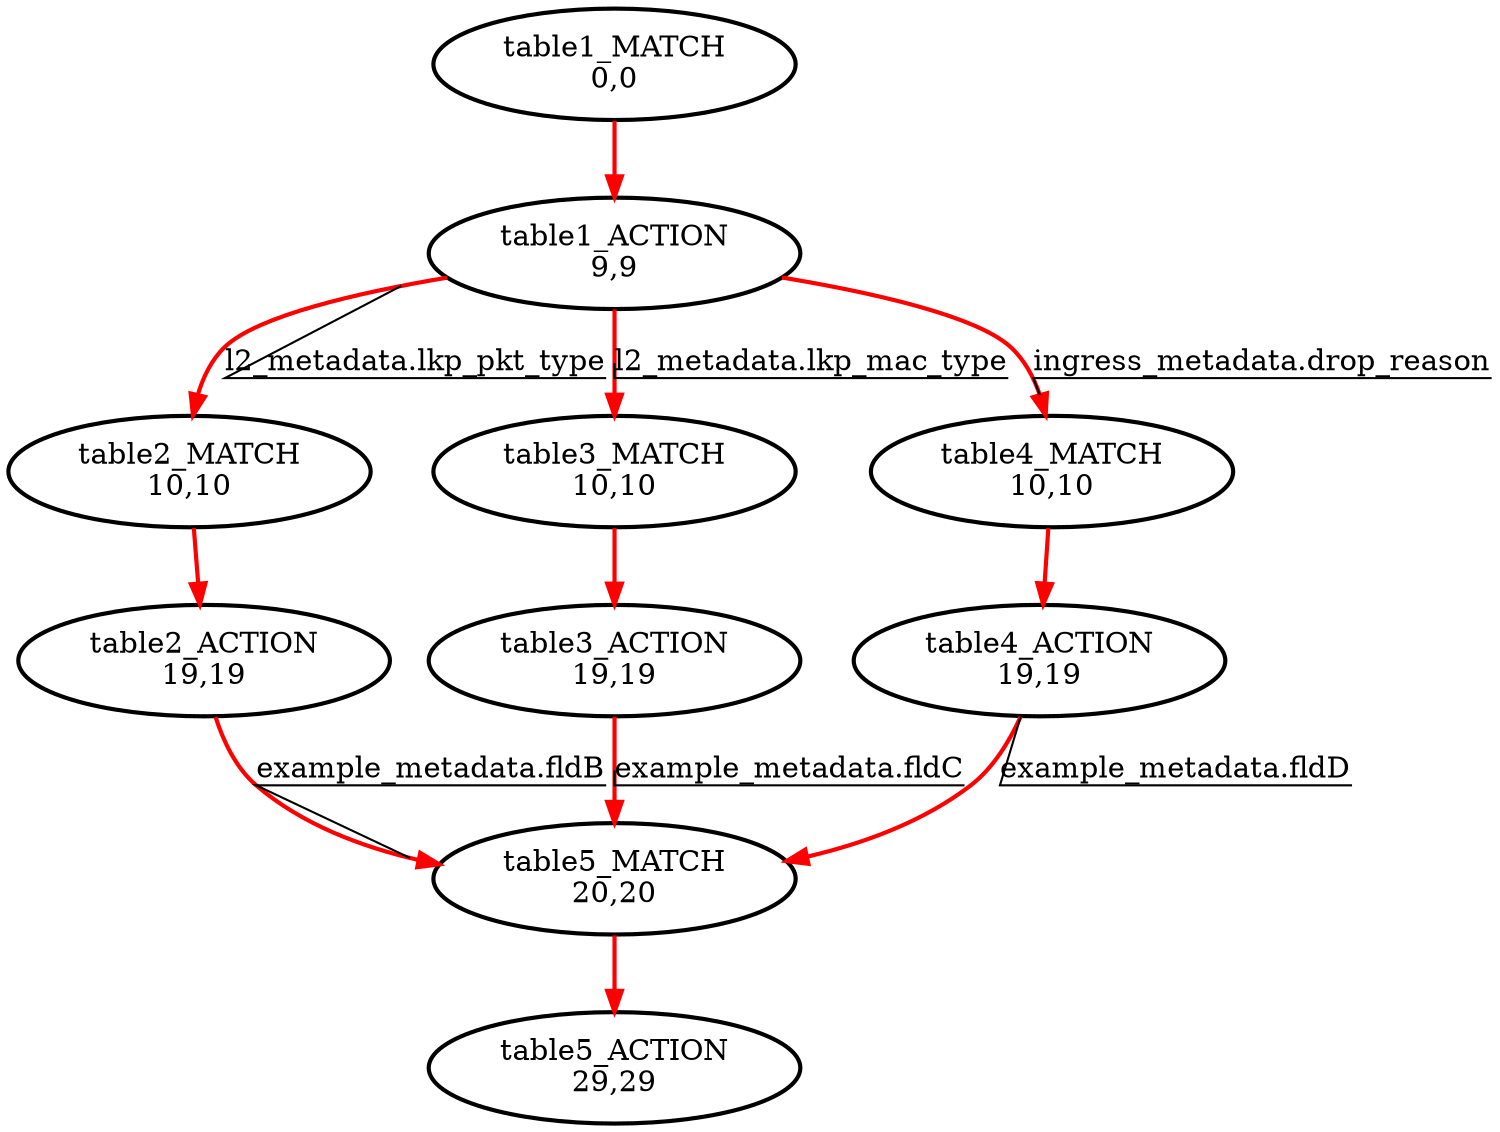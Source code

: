 digraph ingress {
table1_ACTION [ label="table1_ACTION\n9,9" style=bold];
table1_MATCH [ label="table1_MATCH\n0,0" style=bold];
table2_ACTION [ label="table2_ACTION\n19,19" style=bold];
table2_MATCH [ label="table2_MATCH\n10,10" style=bold];
table3_ACTION [ label="table3_ACTION\n19,19" style=bold];
table3_MATCH [ label="table3_MATCH\n10,10" style=bold];
table4_ACTION [ label="table4_ACTION\n19,19" style=bold];
table4_MATCH [ label="table4_MATCH\n10,10" style=bold];
table5_ACTION [ label="table5_ACTION\n29,29" style=bold];
table5_MATCH [ label="table5_MATCH\n20,20" style=bold];
table1_ACTION -> table2_MATCH [color=red label="l2_metadata.lkp_pkt_type" decorate=true  style=bold];
table1_ACTION -> table3_MATCH [color=red label="l2_metadata.lkp_mac_type" decorate=true  style=bold];
table1_ACTION -> table4_MATCH [color=red label="ingress_metadata.drop_reason" decorate=true  style=bold];
table1_MATCH -> table1_ACTION [color=red  style=bold];
table2_ACTION -> table5_MATCH [color=red label="example_metadata.fldB" decorate=true  style=bold];
table2_MATCH -> table2_ACTION [color=red  style=bold];
table3_ACTION -> table5_MATCH [color=red label="example_metadata.fldC" decorate=true  style=bold];
table3_MATCH -> table3_ACTION [color=red  style=bold];
table4_ACTION -> table5_MATCH [color=red label="example_metadata.fldD" decorate=true  style=bold];
table4_MATCH -> table4_ACTION [color=red  style=bold];
table5_MATCH -> table5_ACTION [color=red  style=bold];
}
